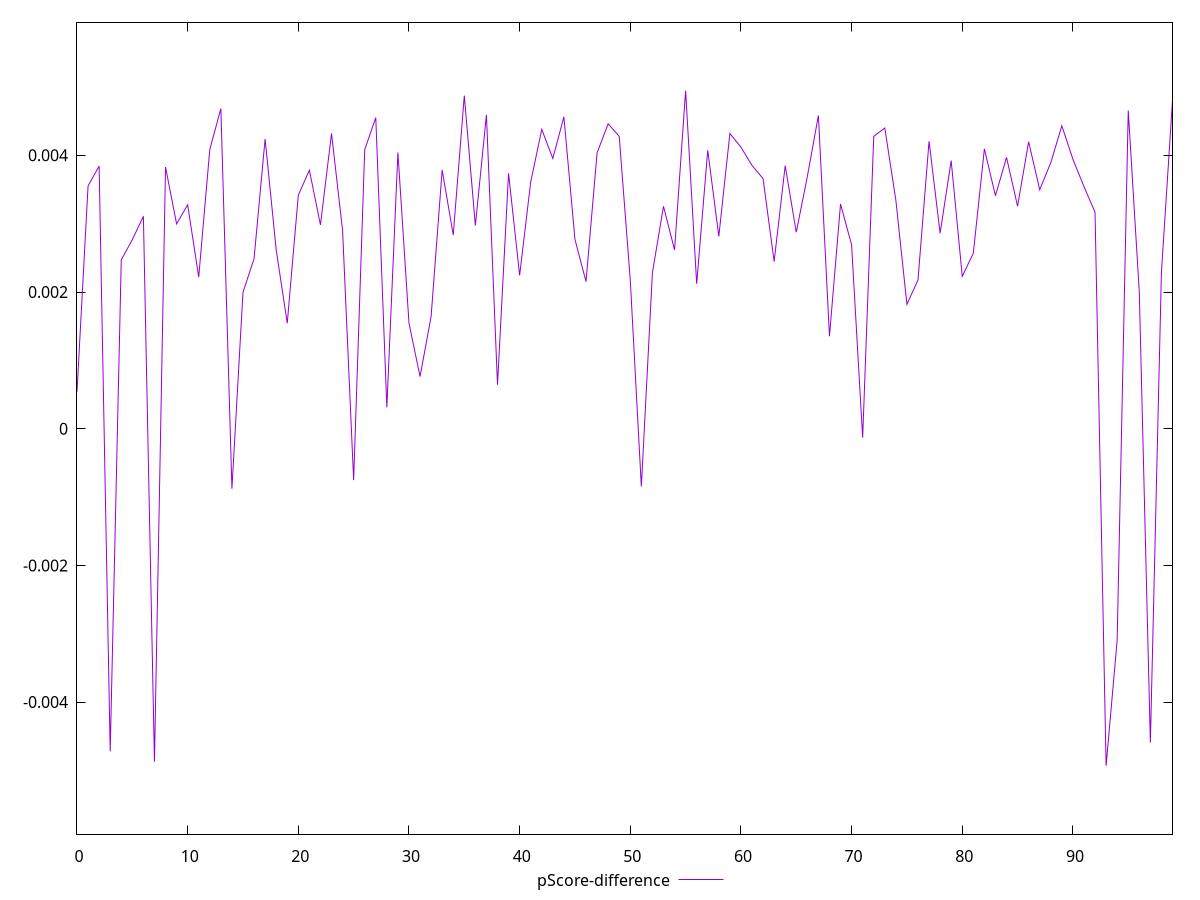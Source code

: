 reset

$pScoreDifference <<EOF
0 0.0005424872372171152
1 0.003552701692126903
2 0.003842720906168051
3 -0.004721491033658043
4 0.002471002247630194
5 0.002766737352064119
6 0.0031081092958171186
7 -0.0048723778472663515
8 0.003828816065421292
9 0.0029970110645016756
10 0.0032762311803972155
11 0.002219404033935779
12 0.004085386523440981
13 0.00468526316997997
14 -0.0008779252228715562
15 0.001995634890221143
16 0.0024891825196737827
17 0.004239433920459723
18 0.0026189178699104754
19 0.0015440411582554048
20 0.003417565510670295
21 0.0037832679062972385
22 0.002982646370684905
23 0.004319989407717051
24 0.0029031677623246877
25 -0.0007515249679252989
26 0.004082028842570695
27 0.004552280636869854
28 0.00031316840686490544
29 0.0040423651203378985
30 0.0015460964457238435
31 0.0007630185196766948
32 0.0016414999991160029
33 0.003785665094504065
34 0.002834230738357979
35 0.004873514779622001
36 0.002973070093491348
37 0.004592124410005616
38 0.0006428026915887286
39 0.0037377230895576097
40 0.00224379404382552
41 0.0036092567804630327
42 0.004379973673973414
43 0.003954929981356603
44 0.004563321427142608
45 0.0027715238741832238
46 0.002152456026481675
47 0.004036941742606104
48 0.00446108159573344
49 0.004278243771491663
50 0.002173496045155876
51 -0.0008465174874001669
52 0.002282768752274289
53 0.0032541955131319966
54 0.002615502353311594
55 0.0049469903644070445
56 0.0021208973454521773
57 0.004073874550267642
58 0.0028141255545640065
59 0.004319029706459199
60 0.004119444025938612
61 0.0038532696137946743
62 0.0036591062192636303
63 0.0024461248485984632
64 0.0038489542117382536
65 0.00287492180200849
66 0.0036893054239793277
67 0.0045839634296304665
68 0.0013539453570671767
69 0.003287728361557718
70 0.0026901580411650694
71 -0.0001308787560548308
72 0.004278243771491663
73 0.004400129685322052
74 0.0033437801762934982
75 0.0018206925869497792
76 0.0021754088097482582
77 0.004206754879127583
78 0.0028600812214105154
79 0.003923279214944009
80 0.002230403330687414
81 0.002567650890174078
82 0.004094979997311676
83 0.003409419944882086
84 0.003969796807134329
85 0.0032565906563721825
86 0.0041995584660497465
87 0.0034966309769656756
88 0.0038939107875698986
89 0.004432284673775211
90 0.003942940864918476
91 0.0035435958464757333
92 0.0031670186056231286
93 -0.004931953682478563
94 -0.003093543511519914
95 0.0046550155511891345
96 0.0019975471026211777
97 -0.004591193109505232
98 0.0022901855493807077
99 0.004801946310257876
EOF

set key outside below
set xrange [0:99]
set yrange [-0.005931953682478563:0.0059469903644070446]
set trange [-0.005931953682478563:0.0059469903644070446]
set terminal svg size 640, 500 enhanced background rgb 'white'
set output "reports/report_00031_2021-02-24T23-18-18.084Z/first-cpu-idle/samples/astro/pScore-difference/values.svg"

plot $pScoreDifference title "pScore-difference" with line

reset
